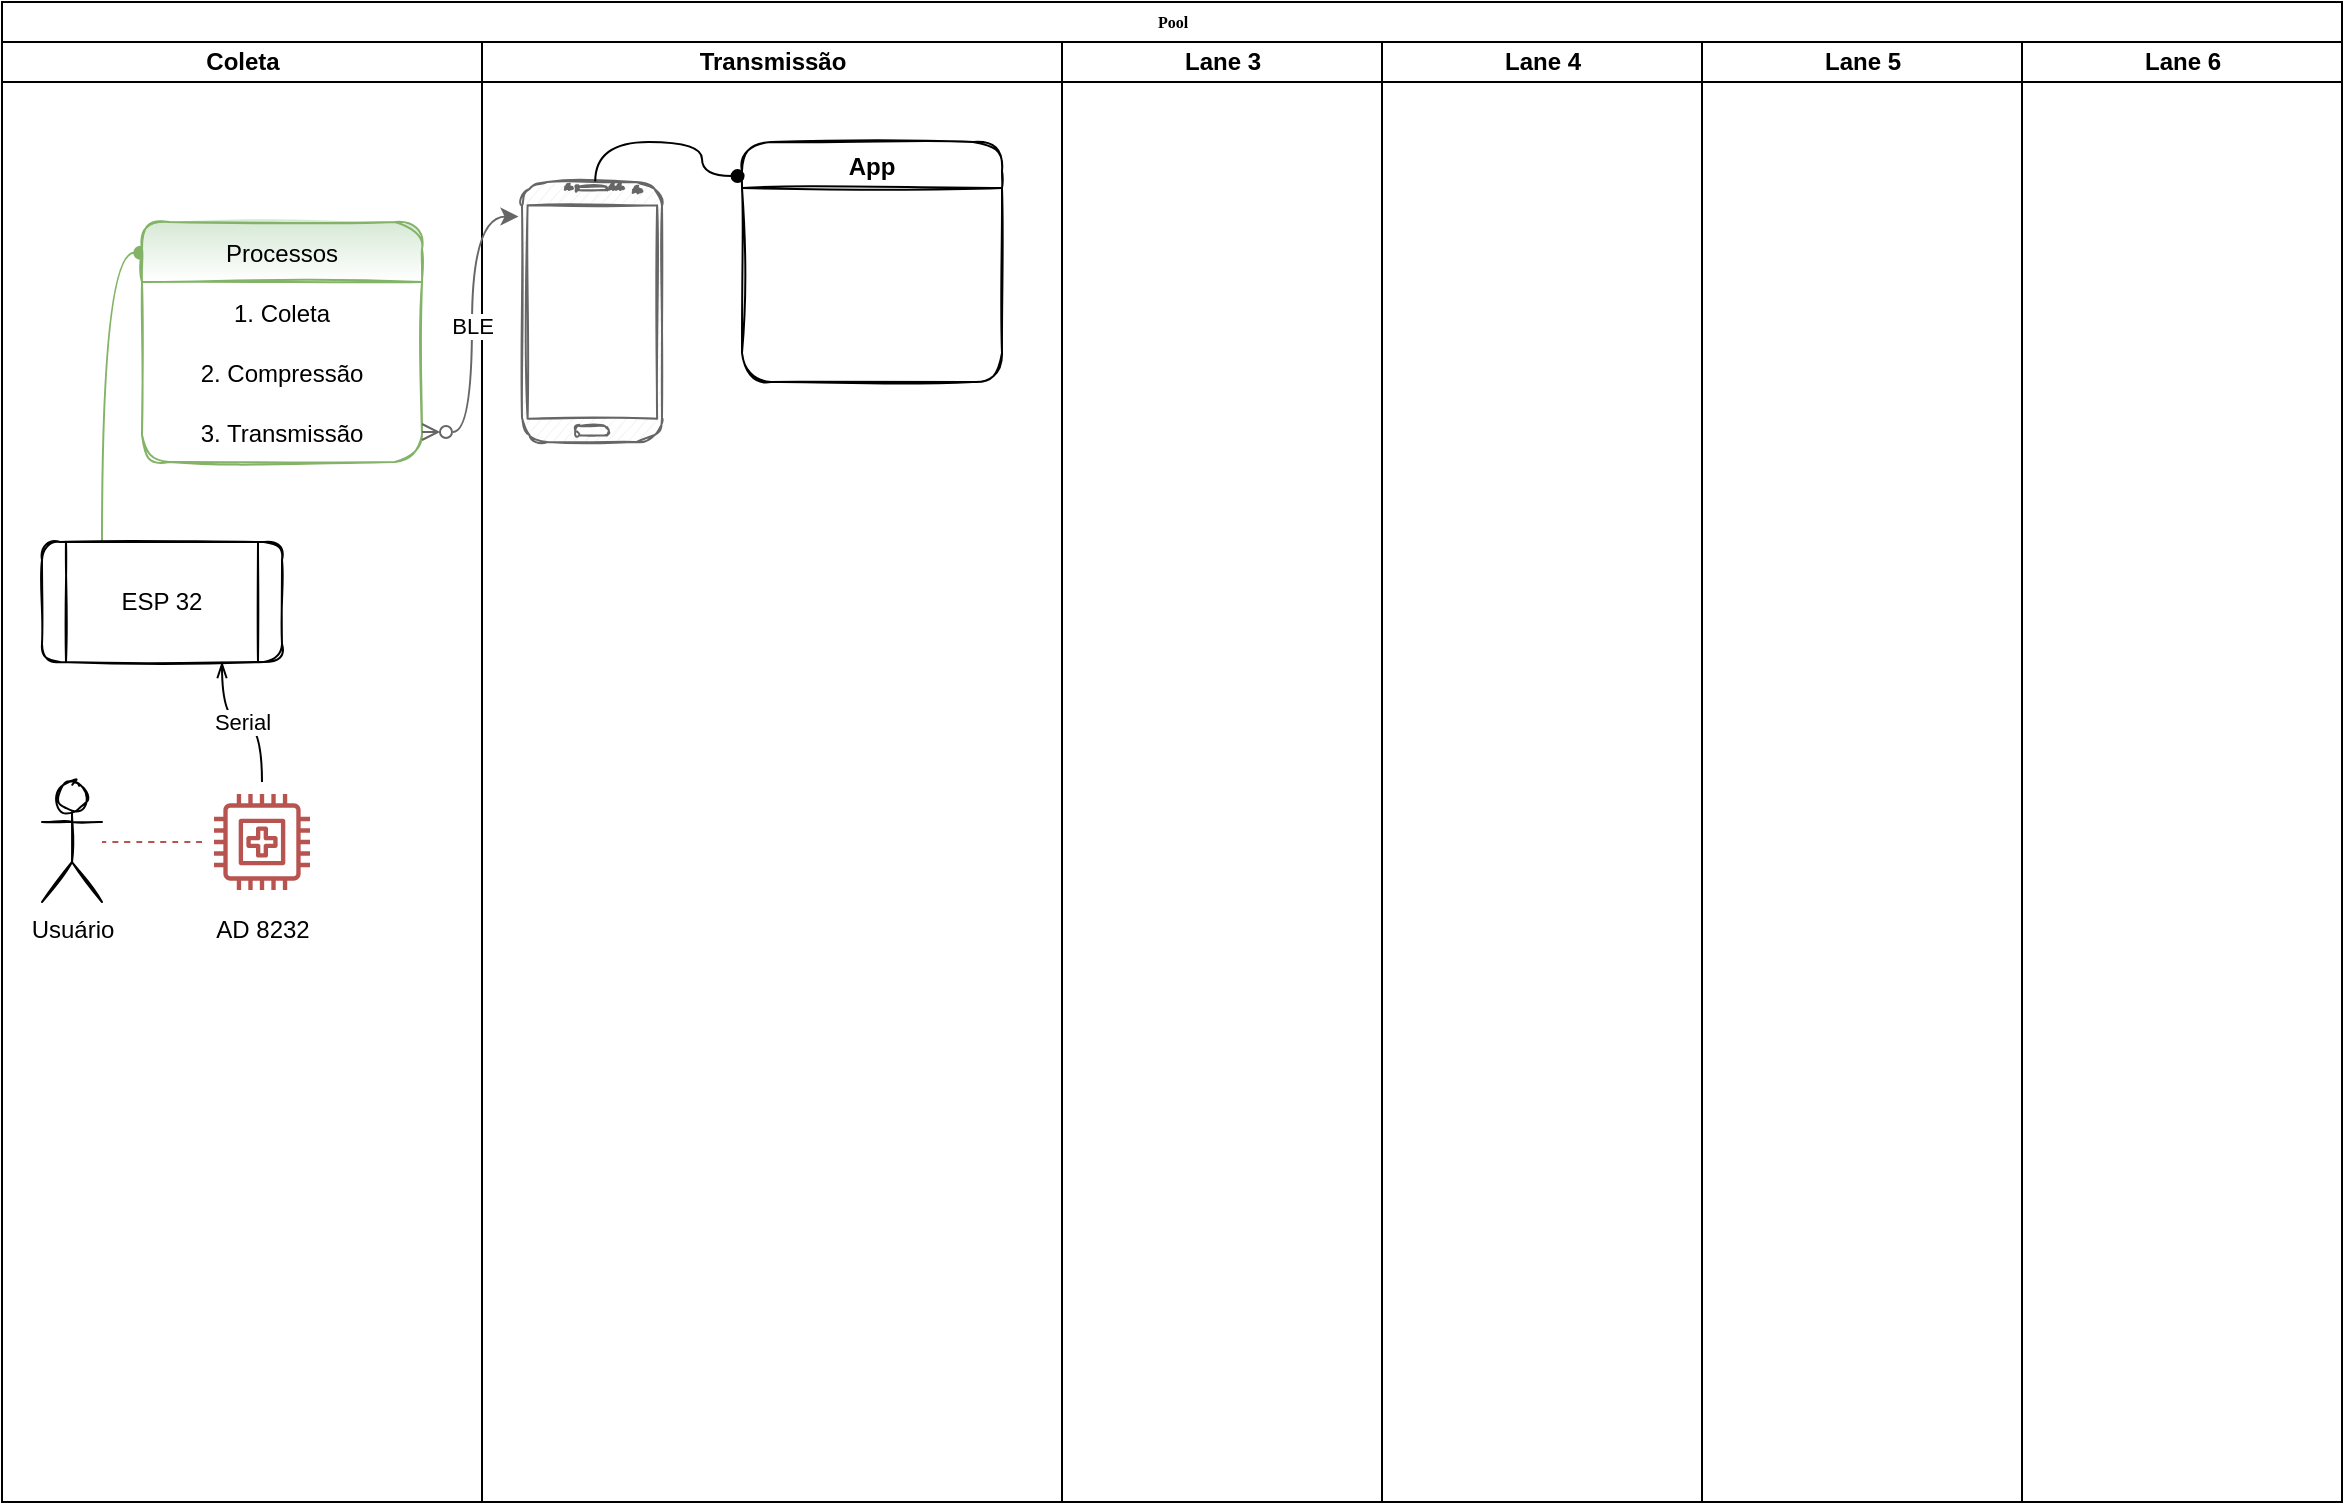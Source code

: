 <mxfile version="18.1.2" type="github">
  <diagram name="Page-1" id="74e2e168-ea6b-b213-b513-2b3c1d86103e">
    <mxGraphModel dx="569" dy="333" grid="1" gridSize="10" guides="1" tooltips="1" connect="1" arrows="1" fold="1" page="1" pageScale="1" pageWidth="1100" pageHeight="850" background="none" math="0" shadow="0">
      <root>
        <mxCell id="0" />
        <mxCell id="1" parent="0" />
        <mxCell id="77e6c97f196da883-1" value="Pool" style="swimlane;html=1;childLayout=stackLayout;startSize=20;rounded=0;shadow=0;labelBackgroundColor=none;strokeWidth=1;fontFamily=Verdana;fontSize=8;align=center;" parent="1" vertex="1">
          <mxGeometry x="120" y="140" width="1170" height="750" as="geometry" />
        </mxCell>
        <mxCell id="77e6c97f196da883-2" value="Coleta" style="swimlane;html=1;startSize=20;" parent="77e6c97f196da883-1" vertex="1">
          <mxGeometry y="20" width="240" height="730" as="geometry" />
        </mxCell>
        <mxCell id="hCg4Fm0Abpj_WRQdYtu--1" value="Usuário" style="shape=umlActor;verticalLabelPosition=bottom;verticalAlign=top;html=1;outlineConnect=0;sketch=1;" vertex="1" parent="77e6c97f196da883-2">
          <mxGeometry x="20" y="370" width="30" height="60" as="geometry" />
        </mxCell>
        <mxCell id="hCg4Fm0Abpj_WRQdYtu--13" value="Serial" style="edgeStyle=orthogonalEdgeStyle;curved=1;orthogonalLoop=1;jettySize=auto;html=1;entryX=0.75;entryY=1;entryDx=0;entryDy=0;endArrow=openThin;endFill=0;" edge="1" parent="77e6c97f196da883-2" source="hCg4Fm0Abpj_WRQdYtu--6" target="hCg4Fm0Abpj_WRQdYtu--7">
          <mxGeometry relative="1" as="geometry" />
        </mxCell>
        <mxCell id="hCg4Fm0Abpj_WRQdYtu--16" style="edgeStyle=orthogonalEdgeStyle;curved=1;orthogonalLoop=1;jettySize=auto;html=1;dashed=1;endArrow=none;endFill=0;fillColor=#f8cecc;strokeColor=#b85450;" edge="1" parent="77e6c97f196da883-2" source="hCg4Fm0Abpj_WRQdYtu--6" target="hCg4Fm0Abpj_WRQdYtu--1">
          <mxGeometry relative="1" as="geometry" />
        </mxCell>
        <mxCell id="hCg4Fm0Abpj_WRQdYtu--6" value="AD 8232" style="sketch=0;outlineConnect=0;strokeColor=#b85450;fillColor=none;dashed=0;verticalLabelPosition=bottom;verticalAlign=top;align=center;html=1;fontSize=12;fontStyle=0;aspect=fixed;shape=mxgraph.aws4.resourceIcon;resIcon=mxgraph.aws4.medical_emergency;shadow=0;" vertex="1" parent="77e6c97f196da883-2">
          <mxGeometry x="100" y="370" width="60" height="60" as="geometry" />
        </mxCell>
        <mxCell id="hCg4Fm0Abpj_WRQdYtu--14" style="edgeStyle=orthogonalEdgeStyle;curved=1;orthogonalLoop=1;jettySize=auto;html=1;exitX=0.25;exitY=0;exitDx=0;exitDy=0;entryX=-0.006;entryY=0.128;entryDx=0;entryDy=0;entryPerimeter=0;endArrow=oval;endFill=1;fillColor=#d5e8d4;strokeColor=#82b366;" edge="1" parent="77e6c97f196da883-2" source="hCg4Fm0Abpj_WRQdYtu--7" target="hCg4Fm0Abpj_WRQdYtu--8">
          <mxGeometry relative="1" as="geometry" />
        </mxCell>
        <mxCell id="hCg4Fm0Abpj_WRQdYtu--7" value="ESP 32" style="shape=process;whiteSpace=wrap;html=1;backgroundOutline=1;glass=0;rounded=1;sketch=1;" vertex="1" parent="77e6c97f196da883-2">
          <mxGeometry x="20" y="250" width="120" height="60" as="geometry" />
        </mxCell>
        <mxCell id="hCg4Fm0Abpj_WRQdYtu--8" value="Processos" style="swimlane;fontStyle=0;childLayout=stackLayout;horizontal=1;startSize=30;horizontalStack=0;resizeParent=1;resizeParentMax=0;resizeLast=0;collapsible=1;marginBottom=0;glass=0;sketch=1;rounded=1;fillColor=#d5e8d4;strokeColor=#82b366;gradientColor=#ffffff;" vertex="1" parent="77e6c97f196da883-2">
          <mxGeometry x="70" y="90" width="140" height="120" as="geometry" />
        </mxCell>
        <mxCell id="hCg4Fm0Abpj_WRQdYtu--9" value="1. Coleta" style="text;strokeColor=none;fillColor=none;align=center;verticalAlign=middle;spacingLeft=4;spacingRight=4;overflow=hidden;points=[[0,0.5],[1,0.5]];portConstraint=eastwest;rotatable=0;" vertex="1" parent="hCg4Fm0Abpj_WRQdYtu--8">
          <mxGeometry y="30" width="140" height="30" as="geometry" />
        </mxCell>
        <mxCell id="hCg4Fm0Abpj_WRQdYtu--10" value="2. Compressão" style="text;strokeColor=none;fillColor=none;align=center;verticalAlign=middle;spacingLeft=4;spacingRight=4;overflow=hidden;points=[[0,0.5],[1,0.5]];portConstraint=eastwest;rotatable=0;" vertex="1" parent="hCg4Fm0Abpj_WRQdYtu--8">
          <mxGeometry y="60" width="140" height="30" as="geometry" />
        </mxCell>
        <mxCell id="hCg4Fm0Abpj_WRQdYtu--11" value="3. Transmissão" style="text;strokeColor=none;fillColor=none;align=center;verticalAlign=middle;spacingLeft=4;spacingRight=4;overflow=hidden;points=[[0,0.5],[1,0.5]];portConstraint=eastwest;rotatable=0;" vertex="1" parent="hCg4Fm0Abpj_WRQdYtu--8">
          <mxGeometry y="90" width="140" height="30" as="geometry" />
        </mxCell>
        <mxCell id="77e6c97f196da883-3" value="Transmissão" style="swimlane;html=1;startSize=20;" parent="77e6c97f196da883-1" vertex="1">
          <mxGeometry x="240" y="20" width="290" height="730" as="geometry" />
        </mxCell>
        <mxCell id="hCg4Fm0Abpj_WRQdYtu--17" value="" style="verticalLabelPosition=bottom;verticalAlign=top;html=1;shadow=0;dashed=0;strokeWidth=1;shape=mxgraph.android.phone2;strokeColor=#666666;rounded=1;glass=0;sketch=1;fillColor=#f5f5f5;fontColor=#333333;" vertex="1" parent="77e6c97f196da883-3">
          <mxGeometry x="20" y="70" width="70" height="130" as="geometry" />
        </mxCell>
        <mxCell id="77e6c97f196da883-4" value="Lane 3" style="swimlane;html=1;startSize=20;" parent="77e6c97f196da883-1" vertex="1">
          <mxGeometry x="530" y="20" width="160" height="730" as="geometry" />
        </mxCell>
        <mxCell id="hCg4Fm0Abpj_WRQdYtu--19" value="App" style="swimlane;rounded=1;shadow=0;glass=0;sketch=1;fillColor=none;gradientColor=#ffffff;arcSize=21;" vertex="1" parent="77e6c97f196da883-4">
          <mxGeometry x="-160" y="50" width="130" height="120" as="geometry" />
        </mxCell>
        <mxCell id="77e6c97f196da883-5" value="Lane 4" style="swimlane;html=1;startSize=20;" parent="77e6c97f196da883-1" vertex="1">
          <mxGeometry x="690" y="20" width="160" height="730" as="geometry" />
        </mxCell>
        <mxCell id="77e6c97f196da883-6" value="Lane 5" style="swimlane;html=1;startSize=20;" parent="77e6c97f196da883-1" vertex="1">
          <mxGeometry x="850" y="20" width="160" height="730" as="geometry" />
        </mxCell>
        <mxCell id="77e6c97f196da883-7" value="Lane 6" style="swimlane;html=1;startSize=20;" parent="77e6c97f196da883-1" vertex="1">
          <mxGeometry x="1010" y="20" width="160" height="730" as="geometry" />
        </mxCell>
        <mxCell id="hCg4Fm0Abpj_WRQdYtu--18" value="BLE" style="edgeStyle=orthogonalEdgeStyle;curved=1;orthogonalLoop=1;jettySize=auto;html=1;entryX=-0.025;entryY=0.133;entryDx=0;entryDy=0;entryPerimeter=0;endArrow=classic;endFill=1;fillColor=#f5f5f5;strokeColor=#666666;startArrow=ERzeroToMany;startFill=0;" edge="1" parent="77e6c97f196da883-1" source="hCg4Fm0Abpj_WRQdYtu--11" target="hCg4Fm0Abpj_WRQdYtu--17">
          <mxGeometry relative="1" as="geometry">
            <Array as="points">
              <mxPoint x="235" y="215" />
              <mxPoint x="235" y="107" />
            </Array>
          </mxGeometry>
        </mxCell>
        <mxCell id="hCg4Fm0Abpj_WRQdYtu--20" style="edgeStyle=orthogonalEdgeStyle;curved=1;orthogonalLoop=1;jettySize=auto;html=1;entryX=-0.017;entryY=0.142;entryDx=0;entryDy=0;startArrow=none;startFill=0;endArrow=oval;endFill=1;entryPerimeter=0;exitX=0.523;exitY=-0.002;exitDx=0;exitDy=0;exitPerimeter=0;" edge="1" parent="77e6c97f196da883-1" source="hCg4Fm0Abpj_WRQdYtu--17" target="hCg4Fm0Abpj_WRQdYtu--19">
          <mxGeometry relative="1" as="geometry" />
        </mxCell>
      </root>
    </mxGraphModel>
  </diagram>
</mxfile>
